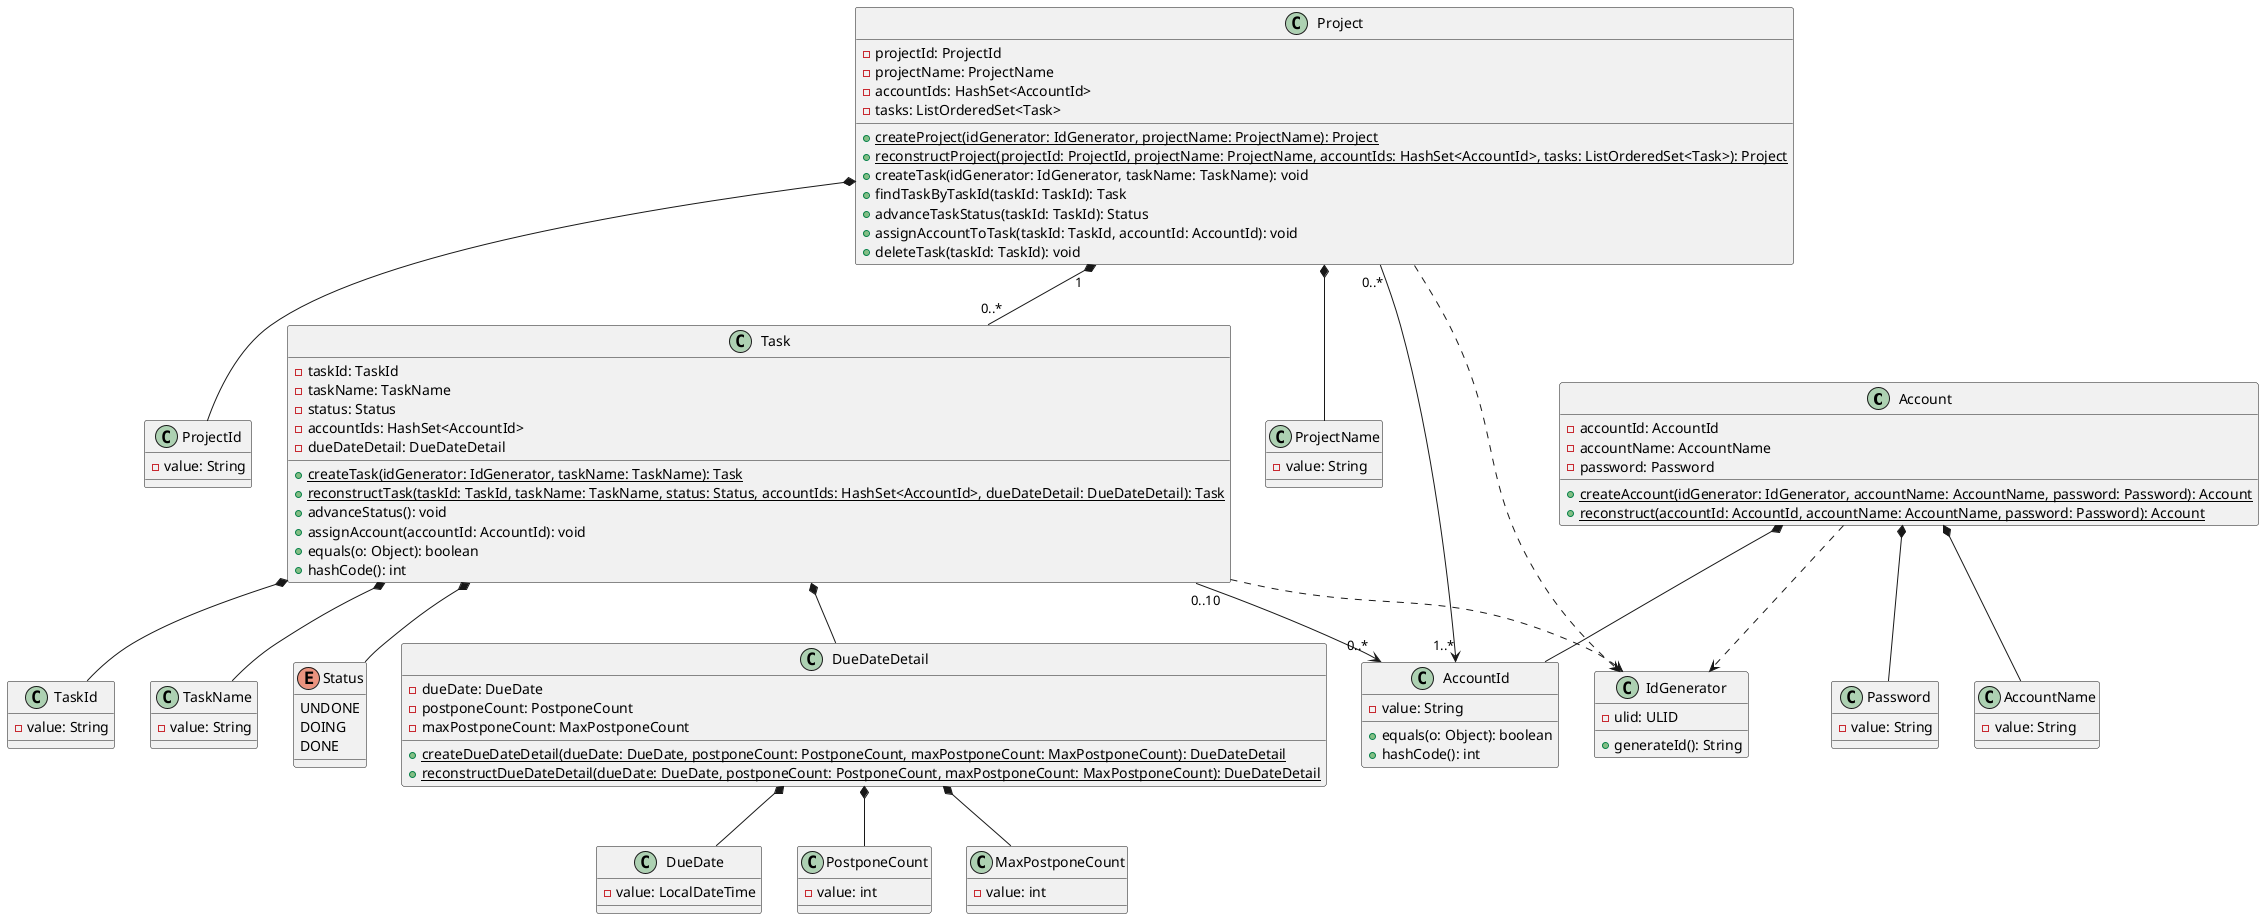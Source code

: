 @startuml
class Account {
  - accountId: AccountId
  - accountName: AccountName
  - password: Password
    {static} + createAccount(idGenerator: IdGenerator, accountName: AccountName, password: Password): Account
    {static} + reconstruct(accountId: AccountId, accountName: AccountName, password: Password): Account
}

class AccountId {
  - value: String
  + equals(o: Object): boolean
  + hashCode(): int
}

class AccountName {
  - value: String
}

class Password {
  - value: String
}

Account *-- AccountId
Account *-- AccountName
Account *-- Password
Account ..> IdGenerator

class Project {
  - projectId: ProjectId
  - projectName: ProjectName
  - accountIds: HashSet<AccountId>
  - tasks: ListOrderedSet<Task>
  {static} + createProject(idGenerator: IdGenerator, projectName: ProjectName): Project
  {static} + reconstructProject(projectId: ProjectId, projectName: ProjectName, accountIds: HashSet<AccountId>, tasks: ListOrderedSet<Task>): Project
  + createTask(idGenerator: IdGenerator, taskName: TaskName): void
  + findTaskByTaskId(taskId: TaskId): Task
  + advanceTaskStatus(taskId: TaskId): Status
  + assignAccountToTask(taskId: TaskId, accountId: AccountId): void
  + deleteTask(taskId: TaskId): void
}

class ProjectId {
  - value: String
}

class ProjectName {
  - value: String
}

Project *-- ProjectId
Project *-- ProjectName
Project "0..*" --> "1..*" AccountId
Project "1" *-- "0..*" Task
Project ..> IdGenerator

class Task {
  - taskId: TaskId
  - taskName: TaskName
  - status: Status
  - accountIds: HashSet<AccountId>
  - dueDateDetail: DueDateDetail
  {static} + createTask(idGenerator: IdGenerator, taskName: TaskName): Task
  {static} + reconstructTask(taskId: TaskId, taskName: TaskName, status: Status, accountIds: HashSet<AccountId>, dueDateDetail: DueDateDetail): Task
  + advanceStatus(): void
  + assignAccount(accountId: AccountId): void
  + equals(o: Object): boolean
  + hashCode(): int
}

class TaskId {
  - value: String
}

class TaskName {
  - value: String
}

enum Status {
  UNDONE
  DOING
  DONE
}

Task *-- TaskId
Task *-- TaskName
Task *-- Status
Task "0..10" --> "0..*" AccountId
Task *-- DueDateDetail
Task ..> IdGenerator

class DueDateDetail {
  - dueDate: DueDate
  - postponeCount: PostponeCount
  - maxPostponeCount: MaxPostponeCount
    {static} + createDueDateDetail(dueDate: DueDate, postponeCount: PostponeCount, maxPostponeCount: MaxPostponeCount): DueDateDetail
    {static} + reconstructDueDateDetail(dueDate: DueDate, postponeCount: PostponeCount, maxPostponeCount: MaxPostponeCount): DueDateDetail
}

class DueDate {
  - value: LocalDateTime
}

class PostponeCount {
  - value: int
}

class MaxPostponeCount {
  - value: int
}

DueDateDetail *-- DueDate
DueDateDetail *-- PostponeCount
DueDateDetail *-- MaxPostponeCount

class IdGenerator {
  - ulid: ULID
  + generateId(): String
}
@enduml
